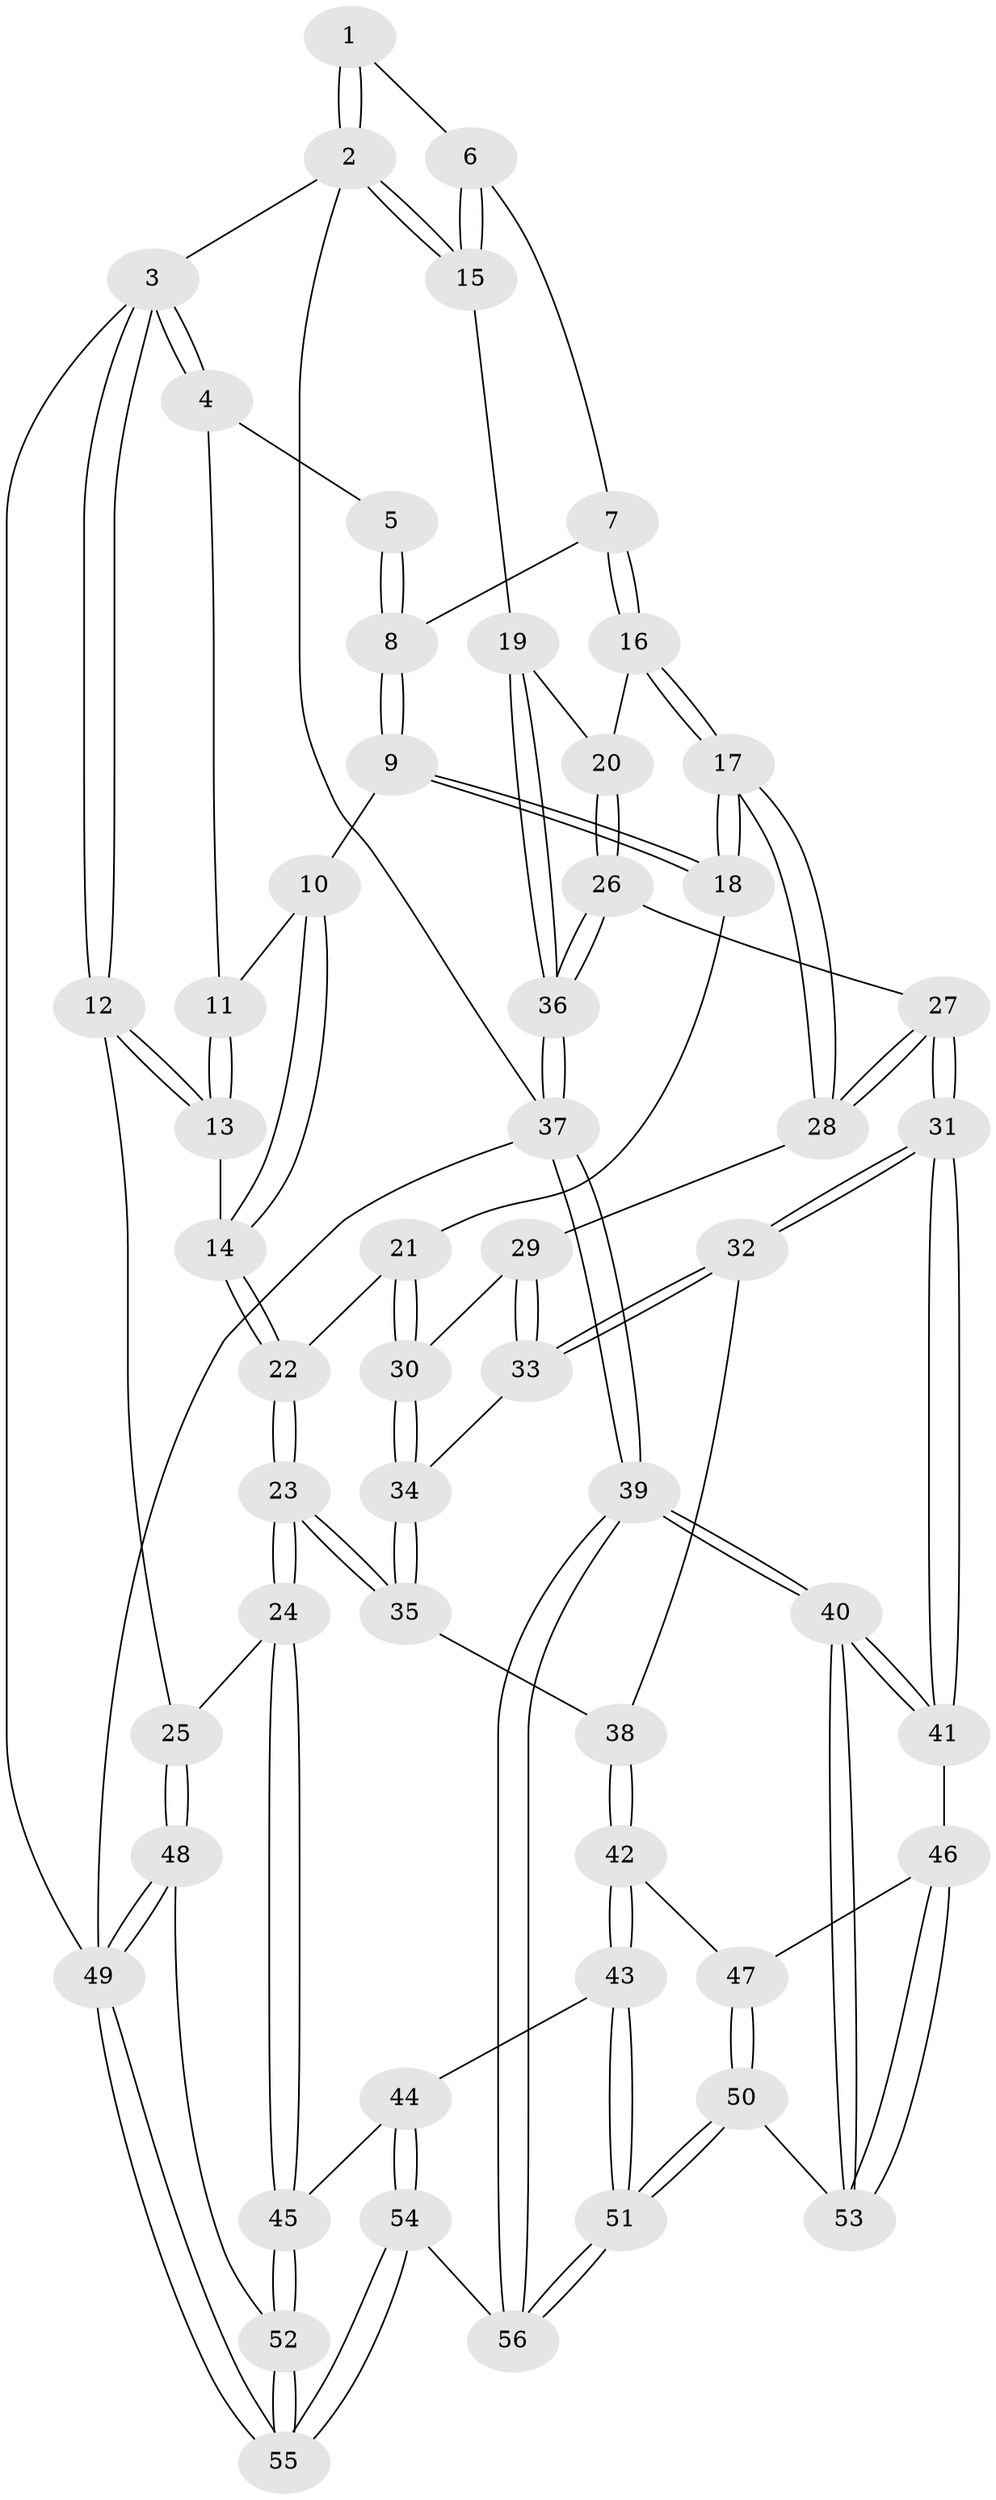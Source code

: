 // coarse degree distribution, {4: 0.5, 6: 0.1875, 3: 0.09375, 5: 0.21875}
// Generated by graph-tools (version 1.1) at 2025/42/03/06/25 10:42:32]
// undirected, 56 vertices, 137 edges
graph export_dot {
graph [start="1"]
  node [color=gray90,style=filled];
  1 [pos="+0.7862033399429614+0"];
  2 [pos="+1+0"];
  3 [pos="+0+0"];
  4 [pos="+0.4393400961500222+0"];
  5 [pos="+0.6352465671369689+0"];
  6 [pos="+0.867991738728126+0.17786702525141312"];
  7 [pos="+0.8233753434576648+0.2221402701159981"];
  8 [pos="+0.6540170775551127+0.19587380077438368"];
  9 [pos="+0.5770067215293908+0.24386779793836455"];
  10 [pos="+0.4355124920324287+0.1678804757153475"];
  11 [pos="+0.39912457499904264+0.08024972943219054"];
  12 [pos="+0+0.18532211195240542"];
  13 [pos="+0.056511768451880114+0.19467602218473615"];
  14 [pos="+0.3323038175376209+0.31482496975201885"];
  15 [pos="+1+0.16521120831735067"];
  16 [pos="+0.8290197495149177+0.3248285623658275"];
  17 [pos="+0.7129250540567288+0.4235679879940403"];
  18 [pos="+0.5699059604231457+0.37528976892462274"];
  19 [pos="+1+0.3652670273650756"];
  20 [pos="+0.8757253899414735+0.3731703580368234"];
  21 [pos="+0.5688054144050201+0.3764572510212221"];
  22 [pos="+0.36556065812679434+0.44834310152148127"];
  23 [pos="+0.2715567182524054+0.6374374666534024"];
  24 [pos="+0.22557806863121843+0.6508030837827754"];
  25 [pos="+0+0.5771066999229177"];
  26 [pos="+0.9077666545116978+0.6311853231549249"];
  27 [pos="+0.8883005918432625+0.6381277889257805"];
  28 [pos="+0.7302804265310878+0.4904287188549708"];
  29 [pos="+0.6891001456164727+0.5199023184777837"];
  30 [pos="+0.5823380268708749+0.5464579777474116"];
  31 [pos="+0.7798171094394869+0.7414389217207346"];
  32 [pos="+0.7176406519990579+0.712367043068712"];
  33 [pos="+0.6647948635703808+0.6277353703383205"];
  34 [pos="+0.5790824077353822+0.5545719834414369"];
  35 [pos="+0.39391998995744953+0.6793214959974717"];
  36 [pos="+1+0.6415697523901305"];
  37 [pos="+1+1"];
  38 [pos="+0.4251075098450992+0.7055667225369069"];
  39 [pos="+1+1"];
  40 [pos="+0.9262302362851705+1"];
  41 [pos="+0.7734751932405174+0.7900652864761858"];
  42 [pos="+0.4717909721373982+0.8014742922700618"];
  43 [pos="+0.448608995810117+0.9802102886734189"];
  44 [pos="+0.2516216702205895+0.8752869631754411"];
  45 [pos="+0.2313662342813596+0.831960171837999"];
  46 [pos="+0.7081565246532777+0.8302334128392246"];
  47 [pos="+0.5624159224411843+0.846910931986436"];
  48 [pos="+0+0.7007290629136527"];
  49 [pos="+0+1"];
  50 [pos="+0.5853143039367723+0.9808758282757923"];
  51 [pos="+0.49726679285755454+1"];
  52 [pos="+0.09135296153579675+0.9880104953195019"];
  53 [pos="+0.6404150972963017+0.9450695753154706"];
  54 [pos="+0.2807135015396499+1"];
  55 [pos="+0.006080442147120808+1"];
  56 [pos="+0.4918960196689274+1"];
  1 -- 2;
  1 -- 2;
  1 -- 6;
  2 -- 3;
  2 -- 15;
  2 -- 15;
  2 -- 37;
  3 -- 4;
  3 -- 4;
  3 -- 12;
  3 -- 12;
  3 -- 49;
  4 -- 5;
  4 -- 11;
  5 -- 8;
  5 -- 8;
  6 -- 7;
  6 -- 15;
  6 -- 15;
  7 -- 8;
  7 -- 16;
  7 -- 16;
  8 -- 9;
  8 -- 9;
  9 -- 10;
  9 -- 18;
  9 -- 18;
  10 -- 11;
  10 -- 14;
  10 -- 14;
  11 -- 13;
  11 -- 13;
  12 -- 13;
  12 -- 13;
  12 -- 25;
  13 -- 14;
  14 -- 22;
  14 -- 22;
  15 -- 19;
  16 -- 17;
  16 -- 17;
  16 -- 20;
  17 -- 18;
  17 -- 18;
  17 -- 28;
  17 -- 28;
  18 -- 21;
  19 -- 20;
  19 -- 36;
  19 -- 36;
  20 -- 26;
  20 -- 26;
  21 -- 22;
  21 -- 30;
  21 -- 30;
  22 -- 23;
  22 -- 23;
  23 -- 24;
  23 -- 24;
  23 -- 35;
  23 -- 35;
  24 -- 25;
  24 -- 45;
  24 -- 45;
  25 -- 48;
  25 -- 48;
  26 -- 27;
  26 -- 36;
  26 -- 36;
  27 -- 28;
  27 -- 28;
  27 -- 31;
  27 -- 31;
  28 -- 29;
  29 -- 30;
  29 -- 33;
  29 -- 33;
  30 -- 34;
  30 -- 34;
  31 -- 32;
  31 -- 32;
  31 -- 41;
  31 -- 41;
  32 -- 33;
  32 -- 33;
  32 -- 38;
  33 -- 34;
  34 -- 35;
  34 -- 35;
  35 -- 38;
  36 -- 37;
  36 -- 37;
  37 -- 39;
  37 -- 39;
  37 -- 49;
  38 -- 42;
  38 -- 42;
  39 -- 40;
  39 -- 40;
  39 -- 56;
  39 -- 56;
  40 -- 41;
  40 -- 41;
  40 -- 53;
  40 -- 53;
  41 -- 46;
  42 -- 43;
  42 -- 43;
  42 -- 47;
  43 -- 44;
  43 -- 51;
  43 -- 51;
  44 -- 45;
  44 -- 54;
  44 -- 54;
  45 -- 52;
  45 -- 52;
  46 -- 47;
  46 -- 53;
  46 -- 53;
  47 -- 50;
  47 -- 50;
  48 -- 49;
  48 -- 49;
  48 -- 52;
  49 -- 55;
  49 -- 55;
  50 -- 51;
  50 -- 51;
  50 -- 53;
  51 -- 56;
  51 -- 56;
  52 -- 55;
  52 -- 55;
  54 -- 55;
  54 -- 55;
  54 -- 56;
}
